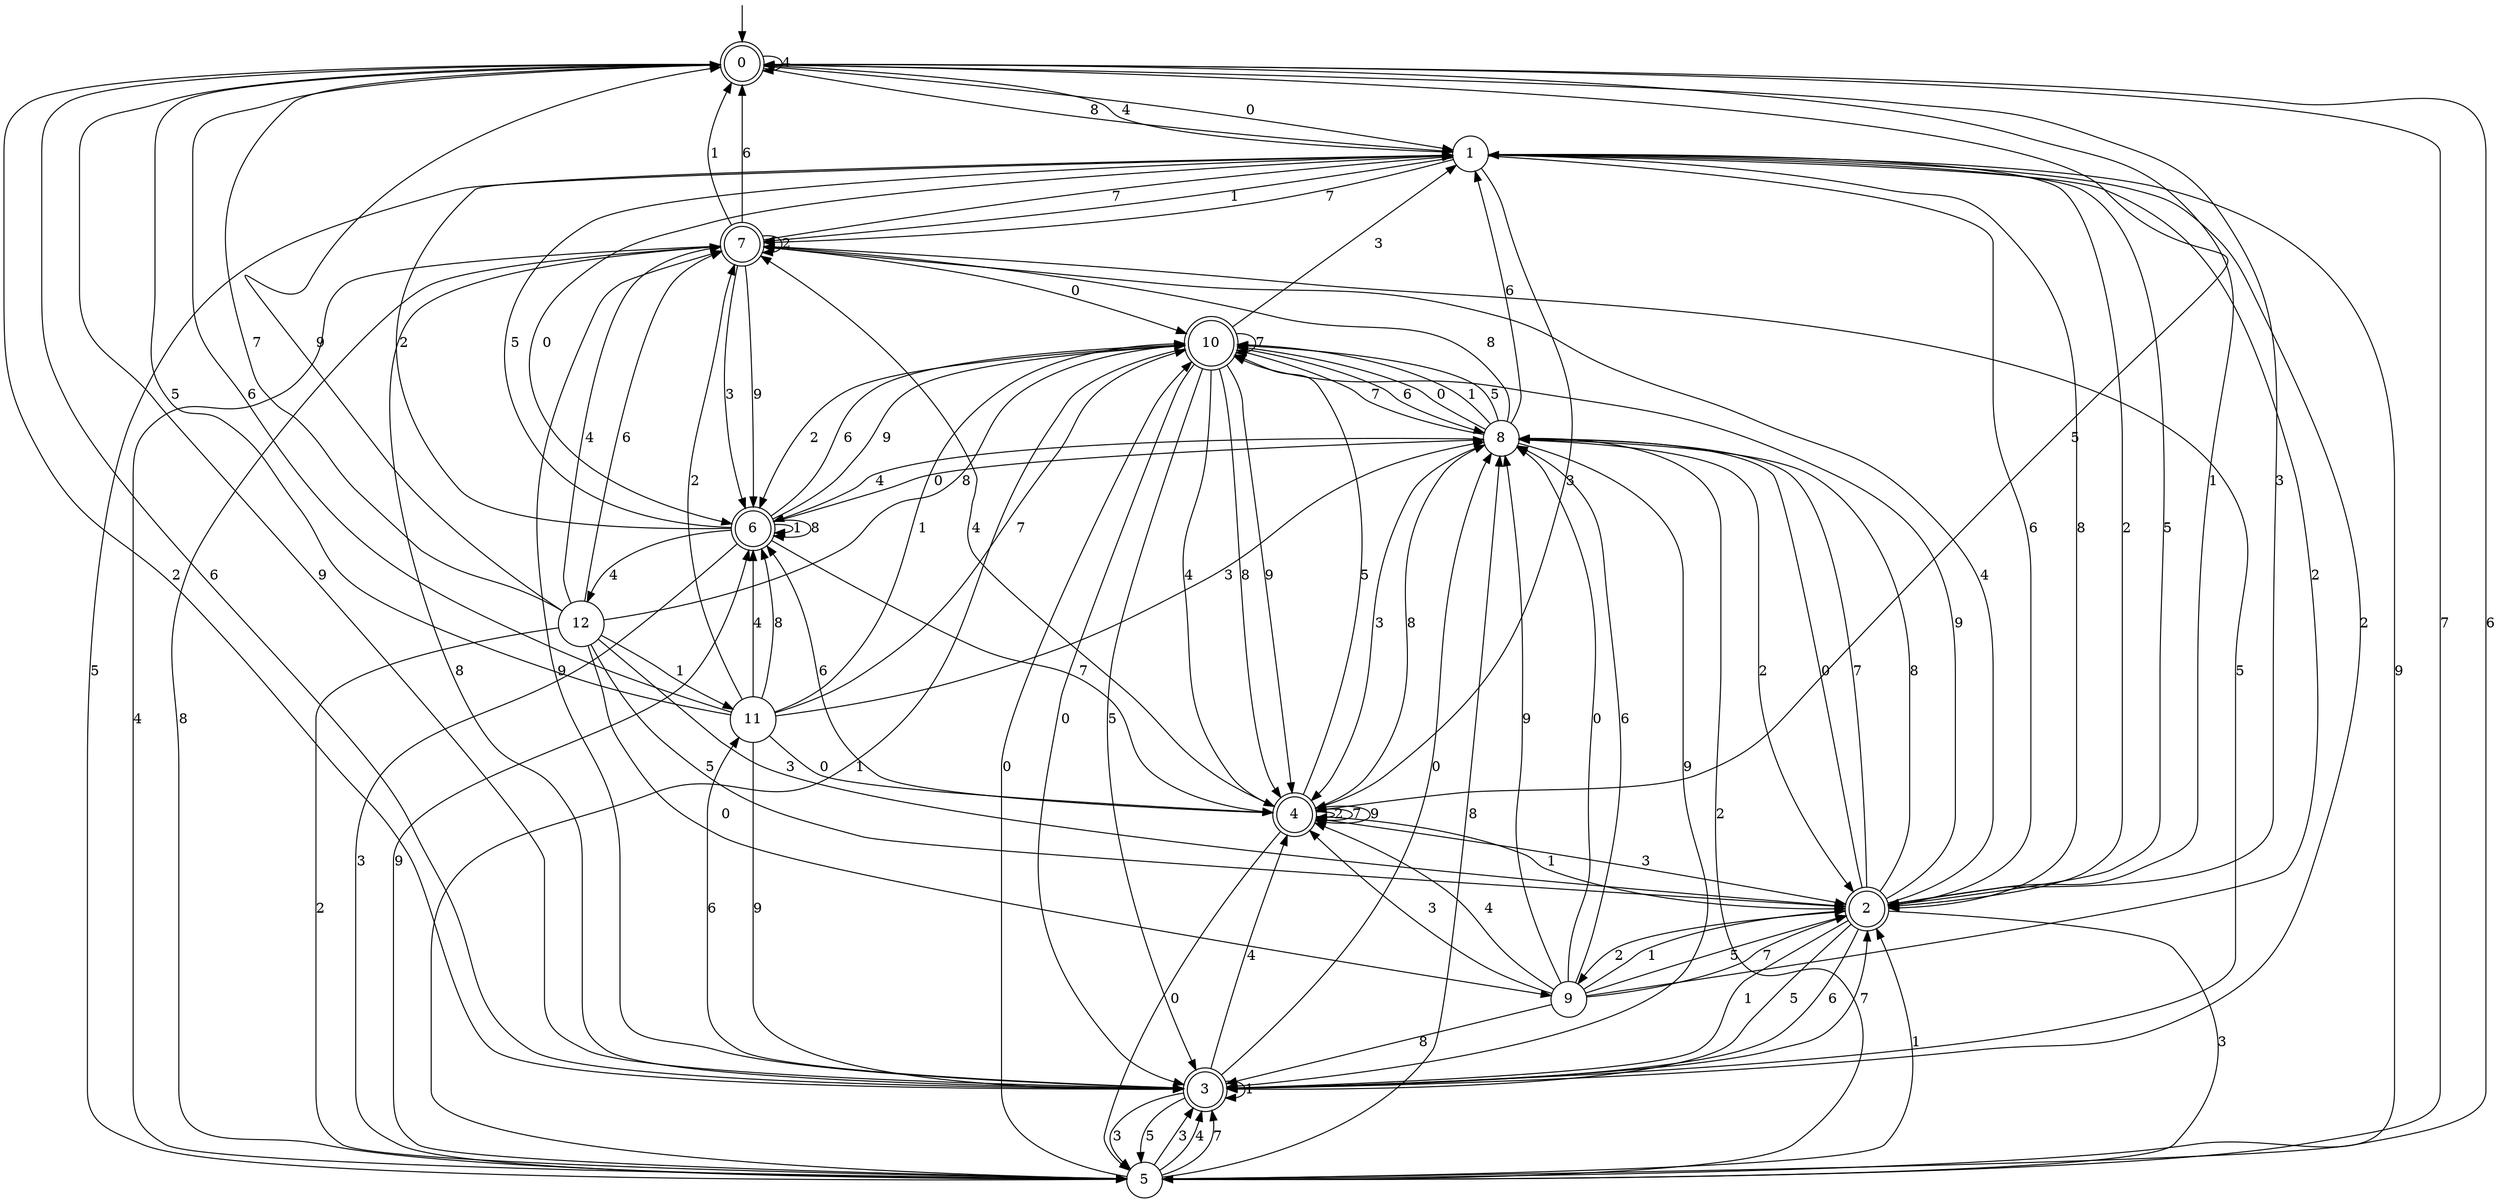 digraph g {

	s0 [shape="doublecircle" label="0"];
	s1 [shape="circle" label="1"];
	s2 [shape="doublecircle" label="2"];
	s3 [shape="doublecircle" label="3"];
	s4 [shape="doublecircle" label="4"];
	s5 [shape="circle" label="5"];
	s6 [shape="doublecircle" label="6"];
	s7 [shape="doublecircle" label="7"];
	s8 [shape="circle" label="8"];
	s9 [shape="circle" label="9"];
	s10 [shape="doublecircle" label="10"];
	s11 [shape="circle" label="11"];
	s12 [shape="circle" label="12"];
	s0 -> s1 [label="0"];
	s0 -> s2 [label="1"];
	s0 -> s3 [label="2"];
	s0 -> s2 [label="3"];
	s0 -> s0 [label="4"];
	s0 -> s4 [label="5"];
	s0 -> s3 [label="6"];
	s0 -> s5 [label="7"];
	s0 -> s1 [label="8"];
	s0 -> s3 [label="9"];
	s1 -> s6 [label="0"];
	s1 -> s7 [label="1"];
	s1 -> s2 [label="2"];
	s1 -> s4 [label="3"];
	s1 -> s0 [label="4"];
	s1 -> s2 [label="5"];
	s1 -> s2 [label="6"];
	s1 -> s7 [label="7"];
	s1 -> s2 [label="8"];
	s1 -> s5 [label="9"];
	s2 -> s8 [label="0"];
	s2 -> s3 [label="1"];
	s2 -> s9 [label="2"];
	s2 -> s5 [label="3"];
	s2 -> s7 [label="4"];
	s2 -> s3 [label="5"];
	s2 -> s3 [label="6"];
	s2 -> s8 [label="7"];
	s2 -> s8 [label="8"];
	s2 -> s10 [label="9"];
	s3 -> s8 [label="0"];
	s3 -> s3 [label="1"];
	s3 -> s1 [label="2"];
	s3 -> s5 [label="3"];
	s3 -> s4 [label="4"];
	s3 -> s5 [label="5"];
	s3 -> s11 [label="6"];
	s3 -> s2 [label="7"];
	s3 -> s7 [label="8"];
	s3 -> s7 [label="9"];
	s4 -> s5 [label="0"];
	s4 -> s2 [label="1"];
	s4 -> s4 [label="2"];
	s4 -> s2 [label="3"];
	s4 -> s7 [label="4"];
	s4 -> s10 [label="5"];
	s4 -> s6 [label="6"];
	s4 -> s4 [label="7"];
	s4 -> s8 [label="8"];
	s4 -> s4 [label="9"];
	s5 -> s10 [label="0"];
	s5 -> s2 [label="1"];
	s5 -> s8 [label="2"];
	s5 -> s3 [label="3"];
	s5 -> s3 [label="4"];
	s5 -> s1 [label="5"];
	s5 -> s0 [label="6"];
	s5 -> s3 [label="7"];
	s5 -> s8 [label="8"];
	s5 -> s6 [label="9"];
	s6 -> s8 [label="0"];
	s6 -> s6 [label="1"];
	s6 -> s1 [label="2"];
	s6 -> s5 [label="3"];
	s6 -> s12 [label="4"];
	s6 -> s1 [label="5"];
	s6 -> s10 [label="6"];
	s6 -> s4 [label="7"];
	s6 -> s6 [label="8"];
	s6 -> s10 [label="9"];
	s7 -> s10 [label="0"];
	s7 -> s0 [label="1"];
	s7 -> s7 [label="2"];
	s7 -> s6 [label="3"];
	s7 -> s5 [label="4"];
	s7 -> s3 [label="5"];
	s7 -> s0 [label="6"];
	s7 -> s1 [label="7"];
	s7 -> s5 [label="8"];
	s7 -> s6 [label="9"];
	s8 -> s10 [label="0"];
	s8 -> s10 [label="1"];
	s8 -> s2 [label="2"];
	s8 -> s4 [label="3"];
	s8 -> s6 [label="4"];
	s8 -> s10 [label="5"];
	s8 -> s1 [label="6"];
	s8 -> s10 [label="7"];
	s8 -> s7 [label="8"];
	s8 -> s3 [label="9"];
	s9 -> s8 [label="0"];
	s9 -> s2 [label="1"];
	s9 -> s1 [label="2"];
	s9 -> s4 [label="3"];
	s9 -> s4 [label="4"];
	s9 -> s2 [label="5"];
	s9 -> s8 [label="6"];
	s9 -> s2 [label="7"];
	s9 -> s3 [label="8"];
	s9 -> s8 [label="9"];
	s10 -> s3 [label="0"];
	s10 -> s5 [label="1"];
	s10 -> s6 [label="2"];
	s10 -> s1 [label="3"];
	s10 -> s4 [label="4"];
	s10 -> s3 [label="5"];
	s10 -> s8 [label="6"];
	s10 -> s10 [label="7"];
	s10 -> s4 [label="8"];
	s10 -> s4 [label="9"];
	s11 -> s4 [label="0"];
	s11 -> s10 [label="1"];
	s11 -> s7 [label="2"];
	s11 -> s8 [label="3"];
	s11 -> s6 [label="4"];
	s11 -> s0 [label="5"];
	s11 -> s0 [label="6"];
	s11 -> s10 [label="7"];
	s11 -> s6 [label="8"];
	s11 -> s3 [label="9"];
	s12 -> s9 [label="0"];
	s12 -> s11 [label="1"];
	s12 -> s5 [label="2"];
	s12 -> s2 [label="3"];
	s12 -> s7 [label="4"];
	s12 -> s2 [label="5"];
	s12 -> s7 [label="6"];
	s12 -> s0 [label="7"];
	s12 -> s10 [label="8"];
	s12 -> s0 [label="9"];

__start0 [label="" shape="none" width="0" height="0"];
__start0 -> s0;

}
